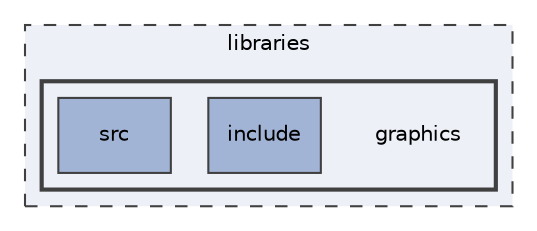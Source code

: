 digraph "libraries/graphics"
{
 // LATEX_PDF_SIZE
  edge [fontname="Helvetica",fontsize="10",labelfontname="Helvetica",labelfontsize="10"];
  node [fontname="Helvetica",fontsize="10",shape=record];
  compound=true
  subgraph clusterdir_bc0718b08fb2015b8e59c47b2805f60c {
    graph [ bgcolor="#edf0f7", pencolor="grey25", style="filled,dashed,", label="libraries", fontname="Helvetica", fontsize="10", URL="dir_bc0718b08fb2015b8e59c47b2805f60c.html"]
  subgraph clusterdir_a33db73d8e4fd5322007125c7689c5e7 {
    graph [ bgcolor="#edf0f7", pencolor="grey25", style="filled,bold,", label="", fontname="Helvetica", fontsize="10", URL="dir_a33db73d8e4fd5322007125c7689c5e7.html"]
    dir_a33db73d8e4fd5322007125c7689c5e7 [shape=plaintext, label="graphics"];
  dir_14f58af426bdc63966bff36ba83ce694 [shape=box, label="include", style="filled,", fillcolor="#a2b4d6", color="grey25", URL="dir_14f58af426bdc63966bff36ba83ce694.html"];
  dir_33eec92e1f7cbbdc69e1414f825939b1 [shape=box, label="src", style="filled,", fillcolor="#a2b4d6", color="grey25", URL="dir_33eec92e1f7cbbdc69e1414f825939b1.html"];
  }
  }
}
